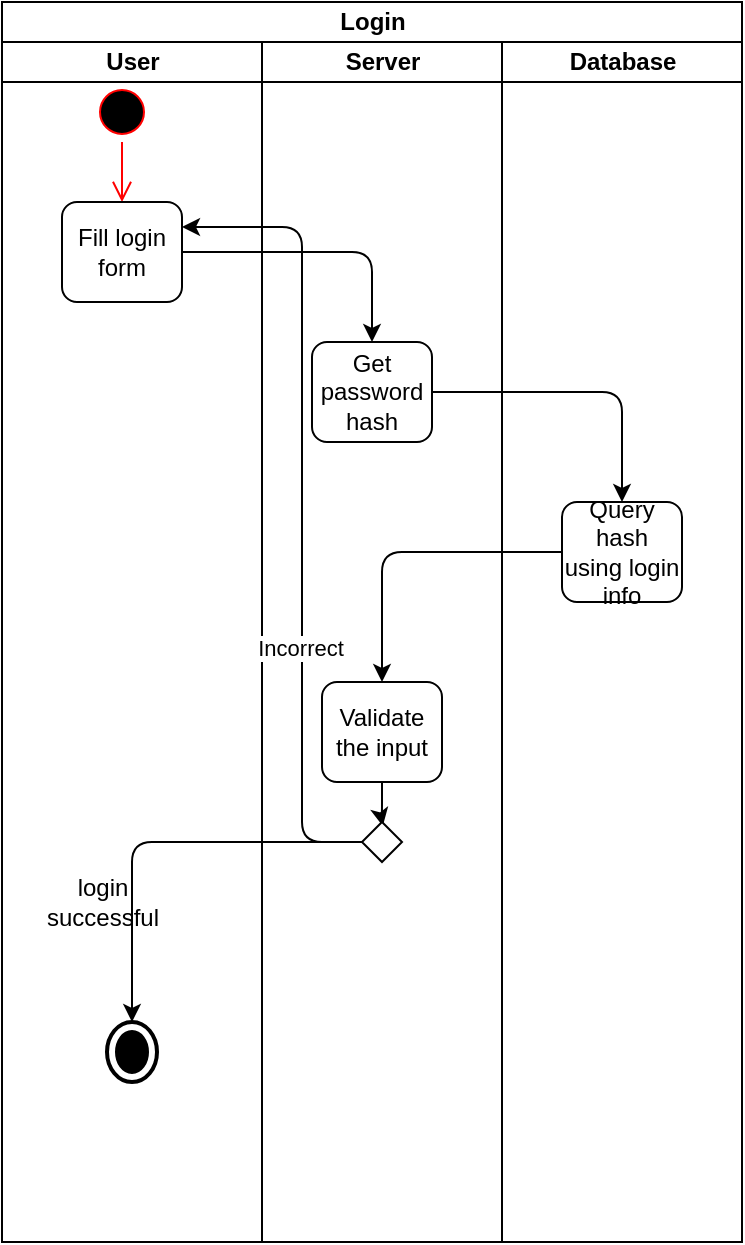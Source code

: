 <mxfile version="20.0.1" type="device"><diagram id="prtHgNgQTEPvFCAcTncT" name="Page-1"><mxGraphModel dx="1673" dy="918" grid="1" gridSize="10" guides="1" tooltips="1" connect="1" arrows="1" fold="1" page="1" pageScale="1" pageWidth="827" pageHeight="1169" math="0" shadow="0"><root><mxCell id="0"/><mxCell id="1" parent="0"/><mxCell id="chswFaHewWEXH4yr4rGa-5" value="Login" style="swimlane;html=1;childLayout=stackLayout;resizeParent=1;resizeParentMax=0;startSize=20;" vertex="1" parent="1"><mxGeometry x="180" y="110" width="370" height="620" as="geometry"/></mxCell><mxCell id="chswFaHewWEXH4yr4rGa-6" value="User " style="swimlane;html=1;startSize=20;" vertex="1" parent="chswFaHewWEXH4yr4rGa-5"><mxGeometry y="20" width="130" height="600" as="geometry"/></mxCell><mxCell id="chswFaHewWEXH4yr4rGa-9" value="" style="ellipse;html=1;shape=startState;fillColor=#000000;strokeColor=#ff0000;" vertex="1" parent="chswFaHewWEXH4yr4rGa-6"><mxGeometry x="45" y="20" width="30" height="30" as="geometry"/></mxCell><mxCell id="chswFaHewWEXH4yr4rGa-10" value="" style="edgeStyle=orthogonalEdgeStyle;html=1;verticalAlign=bottom;endArrow=open;endSize=8;strokeColor=#ff0000;" edge="1" source="chswFaHewWEXH4yr4rGa-9" parent="chswFaHewWEXH4yr4rGa-6" target="chswFaHewWEXH4yr4rGa-13"><mxGeometry relative="1" as="geometry"><mxPoint x="60" y="80" as="targetPoint"/></mxGeometry></mxCell><mxCell id="chswFaHewWEXH4yr4rGa-13" value="&lt;div&gt;Fill login&lt;/div&gt;&lt;div&gt;form&lt;br&gt;&lt;/div&gt;" style="rounded=1;whiteSpace=wrap;html=1;" vertex="1" parent="chswFaHewWEXH4yr4rGa-6"><mxGeometry x="30" y="80" width="60" height="50" as="geometry"/></mxCell><mxCell id="chswFaHewWEXH4yr4rGa-27" value="" style="html=1;shape=mxgraph.sysml.actFinal;strokeWidth=2;verticalLabelPosition=bottom;verticalAlignment=top;" vertex="1" parent="chswFaHewWEXH4yr4rGa-6"><mxGeometry x="52.5" y="490" width="25" height="30" as="geometry"/></mxCell><mxCell id="chswFaHewWEXH4yr4rGa-7" value="Server" style="swimlane;html=1;startSize=20;" vertex="1" parent="chswFaHewWEXH4yr4rGa-5"><mxGeometry x="130" y="20" width="120" height="600" as="geometry"/></mxCell><mxCell id="chswFaHewWEXH4yr4rGa-14" value="&lt;div&gt;Get password&lt;/div&gt;&lt;div&gt;hash&lt;br&gt;&lt;/div&gt;" style="rounded=1;whiteSpace=wrap;html=1;" vertex="1" parent="chswFaHewWEXH4yr4rGa-7"><mxGeometry x="25" y="150" width="60" height="50" as="geometry"/></mxCell><mxCell id="chswFaHewWEXH4yr4rGa-24" style="edgeStyle=orthogonalEdgeStyle;orthogonalLoop=1;jettySize=auto;html=1;entryX=0.52;entryY=0.101;entryDx=0;entryDy=0;entryPerimeter=0;" edge="1" parent="chswFaHewWEXH4yr4rGa-7" source="chswFaHewWEXH4yr4rGa-18" target="chswFaHewWEXH4yr4rGa-20"><mxGeometry relative="1" as="geometry"/></mxCell><mxCell id="chswFaHewWEXH4yr4rGa-18" value="&lt;div&gt;Validate &lt;br&gt;&lt;/div&gt;&lt;div&gt;the input&lt;br&gt;&lt;/div&gt;" style="rounded=1;whiteSpace=wrap;html=1;" vertex="1" parent="chswFaHewWEXH4yr4rGa-7"><mxGeometry x="30" y="320" width="60" height="50" as="geometry"/></mxCell><mxCell id="chswFaHewWEXH4yr4rGa-20" value="" style="rhombus;whiteSpace=wrap;html=1;" vertex="1" parent="chswFaHewWEXH4yr4rGa-7"><mxGeometry x="50" y="390" width="20" height="20" as="geometry"/></mxCell><mxCell id="chswFaHewWEXH4yr4rGa-8" value="Database" style="swimlane;html=1;startSize=20;" vertex="1" parent="chswFaHewWEXH4yr4rGa-5"><mxGeometry x="250" y="20" width="120" height="600" as="geometry"/></mxCell><mxCell id="chswFaHewWEXH4yr4rGa-16" value="&lt;div&gt;Query&lt;/div&gt;&lt;div&gt;hash&lt;/div&gt;&lt;div&gt;using login info&lt;br&gt;&lt;/div&gt;" style="rounded=1;whiteSpace=wrap;html=1;" vertex="1" parent="chswFaHewWEXH4yr4rGa-8"><mxGeometry x="30" y="230" width="60" height="50" as="geometry"/></mxCell><mxCell id="chswFaHewWEXH4yr4rGa-15" style="edgeStyle=orthogonalEdgeStyle;orthogonalLoop=1;jettySize=auto;html=1;" edge="1" parent="chswFaHewWEXH4yr4rGa-5" source="chswFaHewWEXH4yr4rGa-13" target="chswFaHewWEXH4yr4rGa-14"><mxGeometry relative="1" as="geometry"/></mxCell><mxCell id="chswFaHewWEXH4yr4rGa-17" style="edgeStyle=orthogonalEdgeStyle;orthogonalLoop=1;jettySize=auto;html=1;" edge="1" parent="chswFaHewWEXH4yr4rGa-5" source="chswFaHewWEXH4yr4rGa-14" target="chswFaHewWEXH4yr4rGa-16"><mxGeometry relative="1" as="geometry"/></mxCell><mxCell id="chswFaHewWEXH4yr4rGa-19" style="edgeStyle=orthogonalEdgeStyle;orthogonalLoop=1;jettySize=auto;html=1;" edge="1" parent="chswFaHewWEXH4yr4rGa-5" source="chswFaHewWEXH4yr4rGa-16" target="chswFaHewWEXH4yr4rGa-18"><mxGeometry relative="1" as="geometry"/></mxCell><mxCell id="chswFaHewWEXH4yr4rGa-25" style="edgeStyle=orthogonalEdgeStyle;orthogonalLoop=1;jettySize=auto;html=1;entryX=1;entryY=0.25;entryDx=0;entryDy=0;" edge="1" parent="chswFaHewWEXH4yr4rGa-5" source="chswFaHewWEXH4yr4rGa-20" target="chswFaHewWEXH4yr4rGa-13"><mxGeometry relative="1" as="geometry"><Array as="points"><mxPoint x="150" y="420"/><mxPoint x="150" y="112"/></Array></mxGeometry></mxCell><mxCell id="chswFaHewWEXH4yr4rGa-26" value="Incorrect" style="edgeLabel;html=1;align=center;verticalAlign=middle;resizable=0;points=[];" vertex="1" connectable="0" parent="chswFaHewWEXH4yr4rGa-25"><mxGeometry x="-0.359" y="1" relative="1" as="geometry"><mxPoint as="offset"/></mxGeometry></mxCell><mxCell id="chswFaHewWEXH4yr4rGa-28" style="edgeStyle=orthogonalEdgeStyle;orthogonalLoop=1;jettySize=auto;html=1;entryX=0.5;entryY=0;entryDx=0;entryDy=0;entryPerimeter=0;" edge="1" parent="chswFaHewWEXH4yr4rGa-5" source="chswFaHewWEXH4yr4rGa-20" target="chswFaHewWEXH4yr4rGa-27"><mxGeometry relative="1" as="geometry"/></mxCell><mxCell id="chswFaHewWEXH4yr4rGa-29" value="&lt;div&gt;login&lt;/div&gt;&lt;div&gt;successful&lt;br&gt;&lt;/div&gt;" style="text;html=1;align=center;verticalAlign=middle;resizable=0;points=[];autosize=1;strokeColor=none;fillColor=none;" vertex="1" parent="1"><mxGeometry x="190" y="545" width="80" height="30" as="geometry"/></mxCell></root></mxGraphModel></diagram></mxfile>